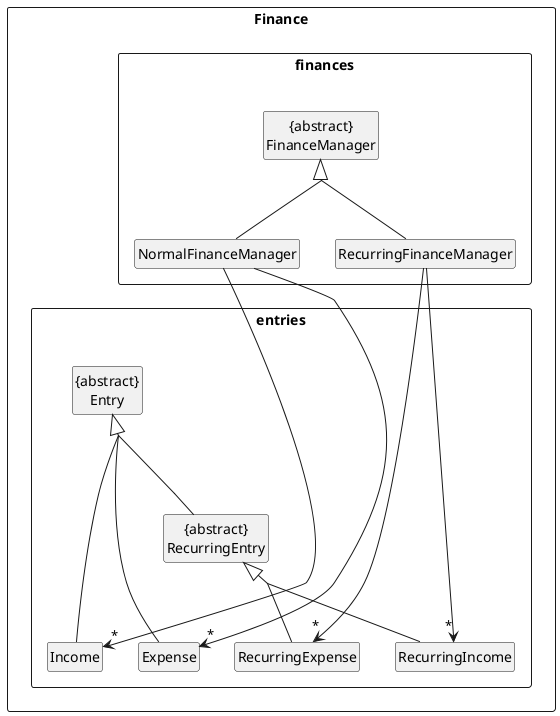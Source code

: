 @startuml
hide circle
skinparam classAttributeIconSize 0
skinparam groupInheritance 2
package "Finance" <<Rectangle>> {
package "finances" <<Rectangle>> {
class  "{abstract}\nFinanceManager"
class NormalFinanceManager
class RecurringFinanceManager
}

package "entries" <<Rectangle>> {

class "{abstract}\nRecurringEntry"
class RecurringExpense
class RecurringIncome
class "{abstract}\nEntry"
class Income
class Expense
}

RecurringFinanceManager -u-|> "{abstract}\nFinanceManager"
NormalFinanceManager -u-|> "{abstract}\nFinanceManager"

"{abstract}\nRecurringEntry" -u-|> "{abstract}\nEntry"
RecurringIncome -u-|> "{abstract}\nRecurringEntry"
RecurringExpense -u-|> "{abstract}\nRecurringEntry"
Income -u--|> "{abstract}\nEntry"
Expense -u--|> "{abstract}\nEntry"

RecurringFinanceManager ----> "*" RecurringIncome
RecurringFinanceManager ----> "*" RecurringExpense
NormalFinanceManager ----> "*" Income
NormalFinanceManager ----> "*" Expense


}
hide members
@enduml
